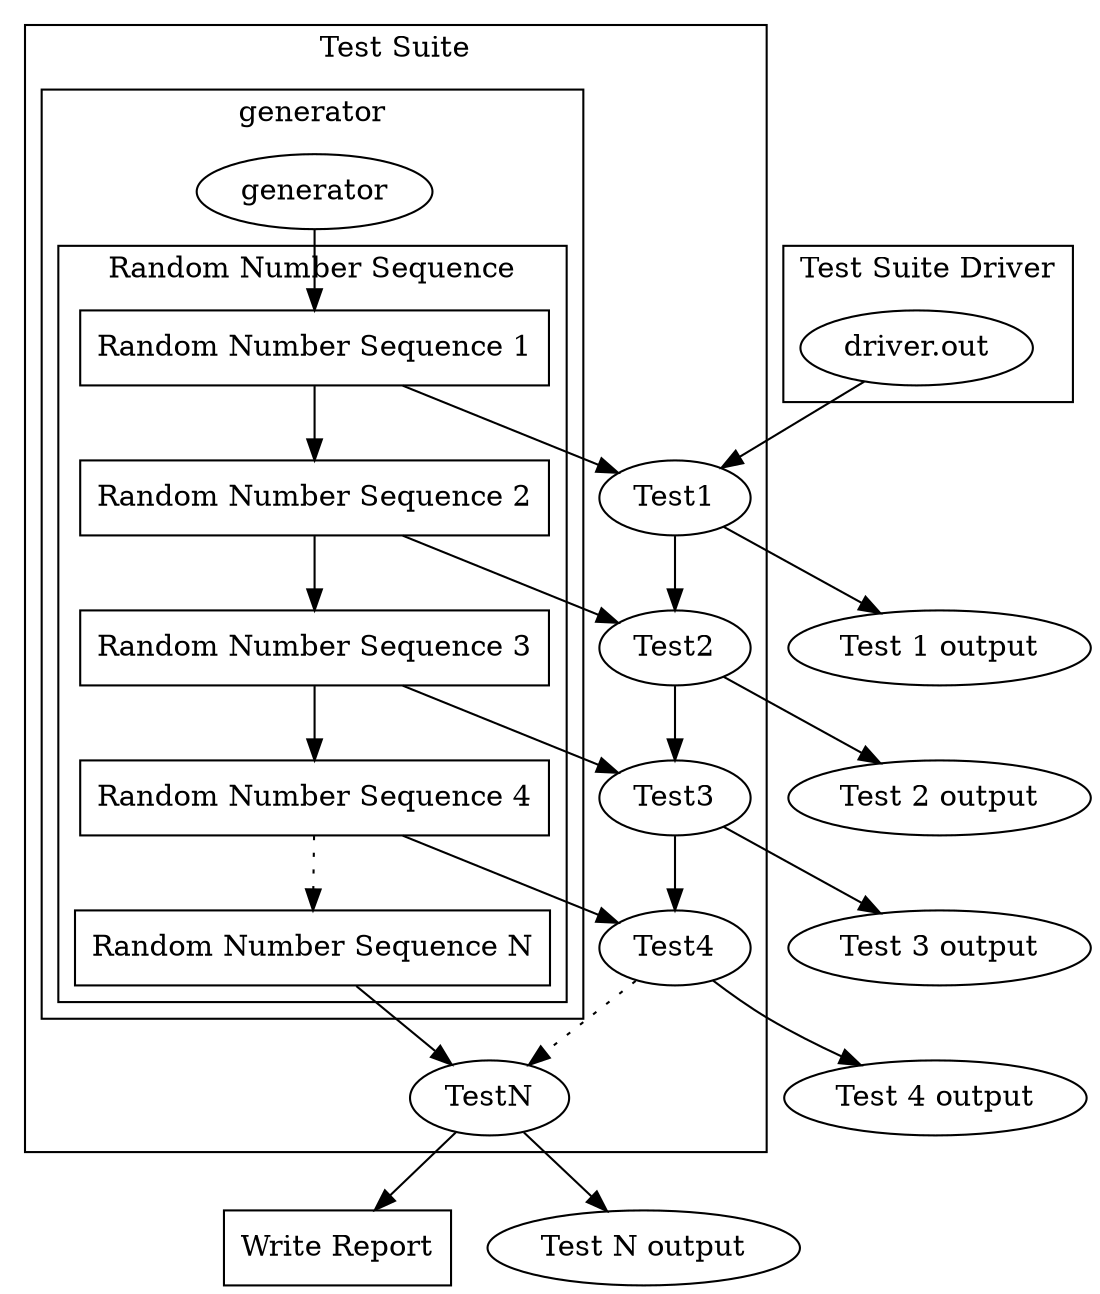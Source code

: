 digraph Testu1_serial {
  Report [ shape = box, label = "Write Report"];
  subgraph cluster_test_suite_driver{
    label = "Test Suite Driver";
    rank = same;
    "driver.out";
    }
  subgraph cluster_test_suite {
    label = "Test Suite";
    rank = same;
    Test1;
    Test1 -> Test2
    Test2 -> Test3
    Test3 -> Test4
    Test4 -> TestN [ style = dotted ];
    subgraph cluster_generator {
      label = "generator"
      rank = same;
      generator [constraint = false] ;
      subgraph cluster_randomNumberSequence{
        label = "Random Number Sequence"
        randomNumberSeq1 [ shape = box, label = "Random Number Sequence 1" ];
        randomNumberSeq2 [ shape = box, label = "Random Number Sequence 2" ];
        randomNumberSeq3 [ shape = box, label = "Random Number Sequence 3" ];
        randomNumberSeq4 [ shape = box, label = "Random Number Sequence 4" ];
        randomNumberSeqN [ shape = box, label = "Random Number Sequence N" ];
        randomNumberSeq1 -> randomNumberSeq2;
        randomNumberSeq2 -> randomNumberSeq3;
        randomNumberSeq3 -> randomNumberSeq4;
        randomNumberSeq4 -> randomNumberSeqN [ style = dotted ];
      }
    }
  }
  "driver.out" -> Test1;
  randomNumberSeq1 -> Test1;
  randomNumberSeq2 -> Test2;
  randomNumberSeq3 -> Test3;
  randomNumberSeq4 -> Test4;
  randomNumberSeqN -> TestN;
  generator -> randomNumberSeq1;
  Test1 -> "Test 1 output"
  Test2 -> "Test 2 output"
  Test3 -> "Test 3 output"
  Test4 -> "Test 4 output"
  TestN -> "Test N output"
  TestN -> Report;
}
